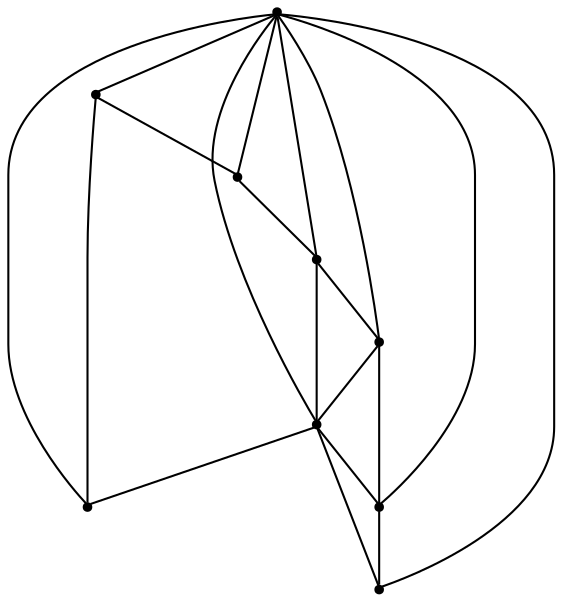 graph {
  node [shape=point,comment="{\"directed\":false,\"doi\":\"10.1007/978-3-031-49272-3_4\",\"figure\":\"10\"}"]

  v0 [pos="1360.6240745471573,709.5821737471847"]
  v1 [pos="1253.1621285859908,725.7720951798015"]
  v2 [pos="1490.616668667045,595.8989220989226"]
  v3 [pos="1497.8011424522251,292.37817800627386"]
  v4 [pos="1251.9202467883506,153.8880214918073"]
  v5 [pos="1002.5889005062485,591.9689516964945"]
  v6 [pos="1106.6804854612776,688.8302446320085"]
  v7 [pos="981.5022181366114,334.48123844998906"]
  v8 [pos="1251.9202467883506,423.92768020394135"]

  v0 -- v1 [id="-1",pos="1360.6240745471573,709.5821737471847 1326.9014842572053,722.4718273752625 1290.2868575375207,729.9727263649935 1253.1621285859908,725.7720951798015"]
  v2 -- v0 [id="-2",pos="1490.616668667045,595.8989220989226 1462.1069613607747,647.4447284087767 1415.4965200638062,686.4387247357032 1360.6240745471573,709.5821737471847"]
  v8 -- v2 [id="-3",pos="1251.9202467883506,423.92768020394135 1490.616668667045,595.8989220989226 1490.616668667045,595.8989220989226 1490.616668667045,595.8989220989226"]
  v8 -- v4 [id="-4",pos="1251.9202467883506,423.92768020394135 1251.9202467883506,153.8880214918073 1251.9202467883506,153.8880214918073 1251.9202467883506,153.8880214918073"]
  v8 -- v7 [id="-5",pos="1251.9202467883506,423.92768020394135 981.5022181366114,334.48123844998906 981.5022181366114,334.48123844998906 981.5022181366114,334.48123844998906"]
  v8 -- v6 [id="-6",pos="1251.9202467883506,423.92768020394135 1106.6804854612776,688.8302446320085 1106.6804854612776,688.8302446320085 1106.6804854612776,688.8302446320085"]
  v8 -- v5 [id="-7",pos="1251.9202467883506,423.92768020394135 1002.5889005062485,591.9689516964945 1002.5889005062485,591.9689516964945 1002.5889005062485,591.9689516964945"]
  v8 -- v1 [id="-8",pos="1251.9202467883506,423.92768020394135 1253.1621285859908,725.7720951798015 1253.1621285859908,725.7720951798015 1253.1621285859908,725.7720951798015"]
  v8 -- v3 [id="-9",pos="1251.9202467883506,423.92768020394135 1497.8011424522251,292.37817800627386 1497.8011424522251,292.37817800627386 1497.8011424522251,292.37817800627386"]
  v8 -- v0 [id="-10",pos="1251.9202467883506,423.92768020394135 1360.6240745471573,709.5821737471847 1360.6240745471573,709.5821737471847 1360.6240745471573,709.5821737471847"]
  v2 -- v3 [id="-11",pos="1490.616668667045,595.8989220989226 1523.0912567962296,553.0793470358022 1539.9661135203633,499.4755390599808 1539.966113520363,441.93035803149075 1539.966113520363,387.09556598216363 1524.643439069851,335.8396155732487 1497.8011424522251,292.37817800627386"]
  v1 -- v4 [id="-12",pos="1253.1621285859908,725.7720951798015 1281.9250775632834,723.9718655496295 1356.9370273237798,708.9696340266717 1416.9465616968098,661.4626735167026 1476.9560960698398,613.9556812129141 1521.9633422322388,533.943896334476 1518.2126430027458,426.42807332031384 1514.462070950088,318.91231389379004 1461.9536806823735,183.89242095008456 1251.9202467883506,153.8880214918073"]
  v4 -- v3 [id="-13",pos="1251.9202467883506,153.8880214918073 1356.168400356939,153.8880214918073 1447.4817451043684,209.26676288799638 1497.8011424522251,292.37817800627386"]
  v4 -- v5 [id="-14",pos="1251.9202467883506,153.8880214918073 996.8796303203467,213.89682040836192 936.8700323588989,423.9277437915797 1002.5889005062485,591.9689516964945"]
  v5 -- v7 [id="-15",pos="1002.5889005062485,591.9689516964945 978.9235000560823,547.1002129067502 963.8743164679207,496.272709151545 963.8743164679207,441.93035803149075 963.8743164679208,404.3145979657693 971.0849890373543,368.38294521941816 981.5022181366114,334.48123844998906"]
  v6 -- v5 [id="-16",pos="1106.6804854612776,688.8302446320085 1064.5185406839532,665.8677469856725 1029.828577440273,631.5065207207937 1002.5889005062485,591.9689516964945"]
  v1 -- v6 [id="-17",pos="1253.1621285859908,725.7720951798015 1198.5931552289753,729.9727263649935 1148.6500063698895,715.4808552889205 1106.6804854612776,688.8302446320085"]
  v6 -- v4 [id="-18",pos="1106.6804854612776,688.8302446320085 1011.8862425433811,618.9564356518398 989.3784862150312,536.4442894508484 988.1282743346727,467.6841782146287 986.8780624543142,398.924066978409 1006.8812617747968,343.91599070696077 1043.1370247746866,293.9086370806192 1079.3927877745762,243.90128345427752 1131.9011780422907,198.89465247304247 1251.9202467883506,153.8880214918073"]
  v7 -- v4 [id="-19",pos="981.5022181366114,334.48123844998906 1026.5476339818488,229.0720747996338 1130.4559644509452,153.8880214918072 1251.9202467883506,153.8880214918073"]
}